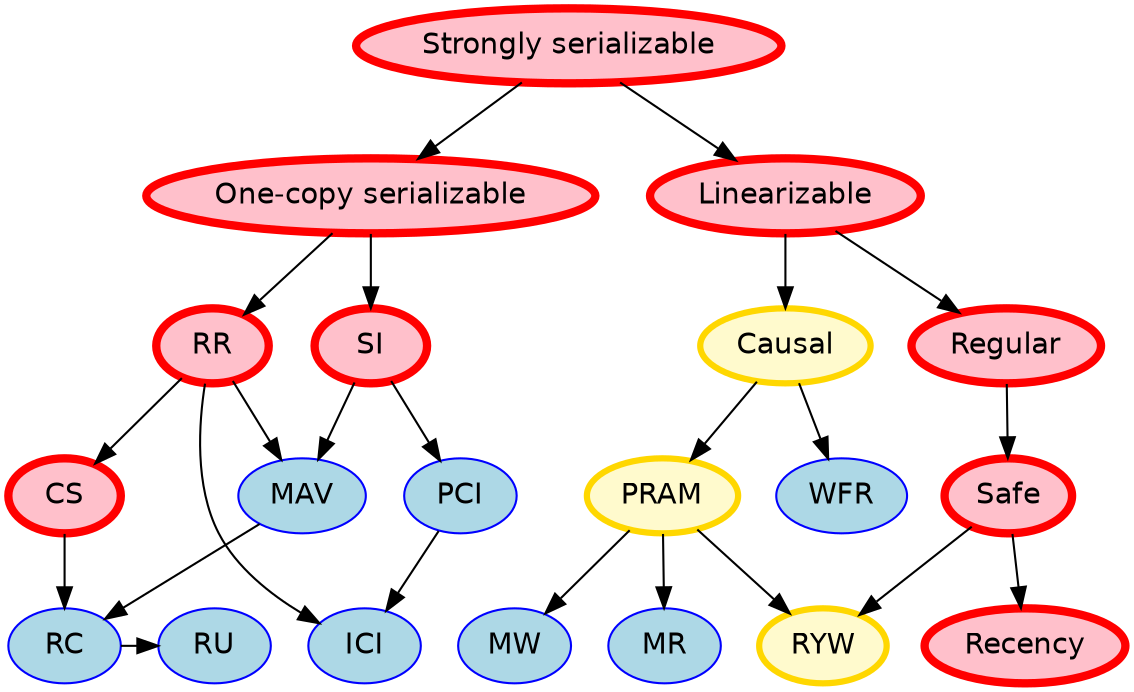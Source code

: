 // This information was taken from:

// Highly Available Transactions: Virtues and Limitations
// Peter Bailis, Aaron Davidson, Alan Fekete, Ali Ghodsi, Joseph M. Hellerstein, Ion Stoica
// http://www.bailis.org/papers/hat-vldb2014.pdf

digraph ConsistencyModels {

bgcolor="transparent";
node [fontname="Helvetica"];

subgraph Available {
	node [style=filled,color=blue,fillcolor="LightBlue", penwidth=1];       

        {
                rank=same;
                RU;
                RC;
        }
        MAV;
        ICI;
        PCI;
        WFR;
        MR;
        MW;
}

subgraph Sticky {
	node [style=filled,color="Gold",fillcolor="LemonChiffon", penwidth=3];       

        RYW;
        PRAM;
        Causal;        
}

subgraph Unavailable {
	node [style=filled,color=red,fillcolor="Pink", penwidth=4];
        
        CS;
        RR;
        SI;
        OSR [label="One-copy serializable"];
        Recency;
        Safe;
        Regular;
        Linearizable;
        StrongOSR [label="Strongly serializable"];
}

// Unavailable <- Unavailable
StrongOSR -> Linearizable -> Regular -> Safe -> Recency;
StrongOSR -> OSR -> RR -> CS;
OSR -> SI;

// Sticky <-  Unavailable
Safe -> RYW;
Linearizable -> Causal;

// Sticky <- Sticky
Causal -> PRAM -> RYW;

// Available <- Unavailable
CS -> RC;
RR -> MAV;
SI -> MAV;
SI -> PCI;
RR -> ICI;

// Available <- Sticky
Causal -> WFR;
PRAM -> MR;
PRAM -> MW;

// Available <- Available
MAV -> RC -> RU;
PCI -> ICI;

}

